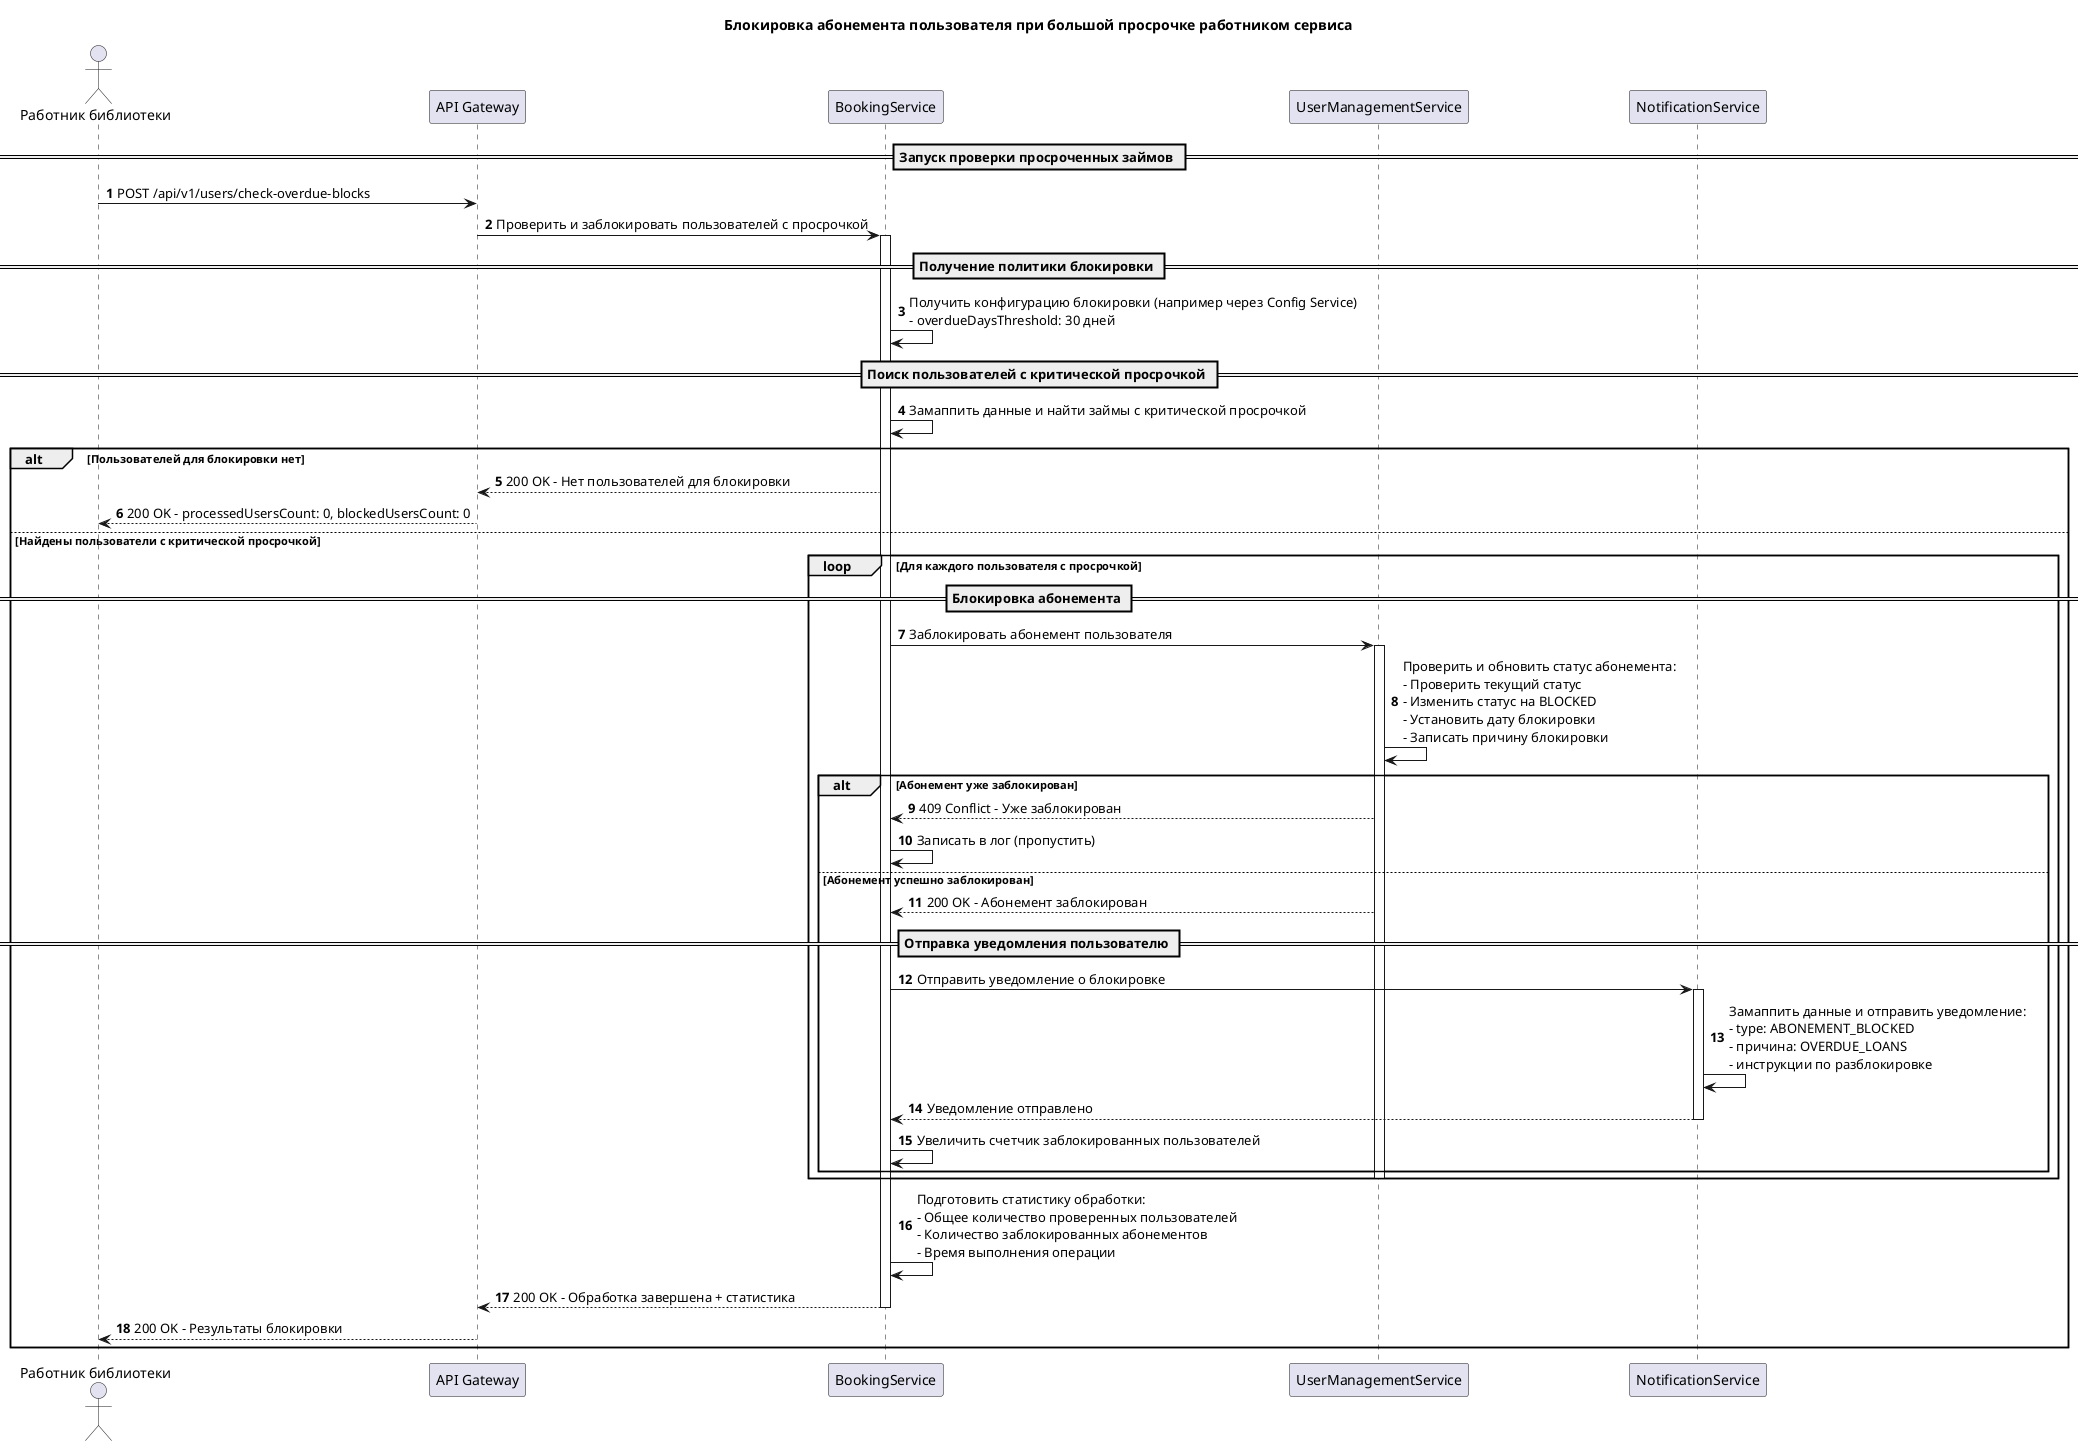 @startuml Block User Abonement Sequence Diagram

title Блокировка абонемента пользователя при большой просрочке работником сервиса

actor "Работник библиотеки" as Staff
participant "API Gateway" as Gateway
participant "BookingService" as Booking
participant "UserManagementService" as UMS
participant "NotificationService" as Notification

autonumber
== Запуск проверки просроченных займов ==
Staff -> Gateway: POST /api/v1/users/check-overdue-blocks

Gateway -> Booking: Проверить и заблокировать пользователей с просрочкой
activate Booking

== Получение политики блокировки ==
Booking -> Booking: Получить конфигурацию блокировки (например через Config Service)\n- overdueDaysThreshold: 30 дней

== Поиск пользователей с критической просрочкой ==
Booking -> Booking: Замаппить данные и найти займы с критической просрочкой

alt Пользователей для блокировки нет
    Booking --> Gateway: 200 OK - Нет пользователей для блокировки
    Gateway --> Staff: 200 OK - processedUsersCount: 0, blockedUsersCount: 0
else Найдены пользователи с критической просрочкой
    
    loop Для каждого пользователя с просрочкой
        == Блокировка абонемента ==
        Booking -> UMS: Заблокировать абонемент пользователя
        activate UMS
        
        UMS -> UMS: Проверить и обновить статус абонемента:\n- Проверить текущий статус\n- Изменить статус на BLOCKED\n- Установить дату блокировки\n- Записать причину блокировки
        
        alt Абонемент уже заблокирован
            UMS --> Booking: 409 Conflict - Уже заблокирован
            Booking -> Booking: Записать в лог (пропустить)
        else Абонемент успешно заблокирован
            UMS --> Booking: 200 OK - Абонемент заблокирован
            
            == Отправка уведомления пользователю ==
            Booking -> Notification: Отправить уведомление о блокировке
            activate Notification
            Notification -> Notification: Замаппить данные и отправить уведомление:\n- type: ABONEMENT_BLOCKED\n- причина: OVERDUE_LOANS\n- инструкции по разблокировке
            Notification --> Booking: Уведомление отправлено
            deactivate Notification
            
            Booking -> Booking: Увеличить счетчик заблокированных пользователей
        end
        deactivate UMS
    end
    
    Booking -> Booking: Подготовить статистику обработки:\n- Общее количество проверенных пользователей\n- Количество заблокированных абонементов\n- Время выполнения операции
    
    Booking --> Gateway: 200 OK - Обработка завершена + статистика
    deactivate Booking
    
    Gateway --> Staff: 200 OK - Результаты блокировки
end

@enduml